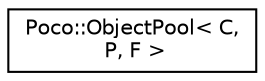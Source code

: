digraph "Graphical Class Hierarchy"
{
 // LATEX_PDF_SIZE
  edge [fontname="Helvetica",fontsize="10",labelfontname="Helvetica",labelfontsize="10"];
  node [fontname="Helvetica",fontsize="10",shape=record];
  rankdir="LR";
  Node0 [label="Poco::ObjectPool\< C,\l P, F \>",height=0.2,width=0.4,color="black", fillcolor="white", style="filled",URL="$classPoco_1_1ObjectPool.html",tooltip=" "];
}
